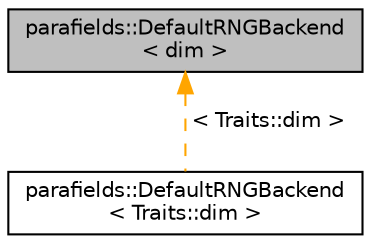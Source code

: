 digraph "parafields::DefaultRNGBackend&lt; dim &gt;"
{
 // LATEX_PDF_SIZE
  edge [fontname="Helvetica",fontsize="10",labelfontname="Helvetica",labelfontsize="10"];
  node [fontname="Helvetica",fontsize="10",shape=record];
  Node1 [label="parafields::DefaultRNGBackend\l\< dim \>",height=0.2,width=0.4,color="black", fillcolor="grey75", style="filled", fontcolor="black",tooltip="Default RNG backend: GSL when available, std::random as fallback."];
  Node1 -> Node2 [dir="back",color="orange",fontsize="10",style="dashed",label=" \< Traits::dim \>" ,fontname="Helvetica"];
  Node2 [label="parafields::DefaultRNGBackend\l\< Traits::dim \>",height=0.2,width=0.4,color="black", fillcolor="white", style="filled",URL="$a01002.html",tooltip=" "];
}
